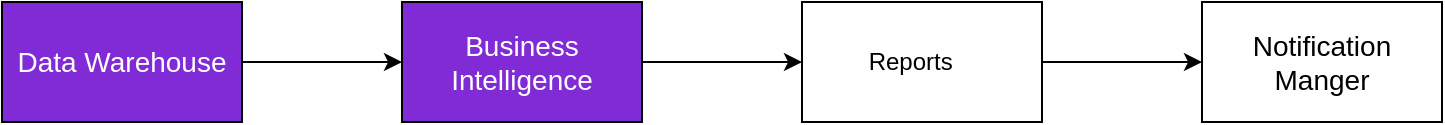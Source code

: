 <mxfile version="21.6.1" type="github">
  <diagram name="Page-1" id="Dt1h666ZMpDxTWcgM8gg">
    <mxGraphModel dx="1057" dy="579" grid="1" gridSize="10" guides="1" tooltips="1" connect="1" arrows="1" fold="1" page="1" pageScale="1" pageWidth="850" pageHeight="1100" math="0" shadow="0">
      <root>
        <mxCell id="0" />
        <mxCell id="1" parent="0" />
        <mxCell id="OpiiFMDQxXpOAbN_z1yb-27" value="" style="edgeStyle=orthogonalEdgeStyle;rounded=0;orthogonalLoop=1;jettySize=auto;html=1;" edge="1" parent="1" source="OpiiFMDQxXpOAbN_z1yb-25" target="OpiiFMDQxXpOAbN_z1yb-26">
          <mxGeometry relative="1" as="geometry" />
        </mxCell>
        <mxCell id="OpiiFMDQxXpOAbN_z1yb-25" value="&lt;font color=&quot;#ffffff&quot; style=&quot;font-size: 14px;&quot;&gt;Data Warehouse&lt;/font&gt;" style="rounded=0;whiteSpace=wrap;html=1;fillColor=#812BD6;" vertex="1" parent="1">
          <mxGeometry x="100" y="290" width="120" height="60" as="geometry" />
        </mxCell>
        <mxCell id="OpiiFMDQxXpOAbN_z1yb-29" value="" style="edgeStyle=orthogonalEdgeStyle;rounded=0;orthogonalLoop=1;jettySize=auto;html=1;" edge="1" parent="1" source="OpiiFMDQxXpOAbN_z1yb-26" target="OpiiFMDQxXpOAbN_z1yb-28">
          <mxGeometry relative="1" as="geometry" />
        </mxCell>
        <mxCell id="OpiiFMDQxXpOAbN_z1yb-26" value="&lt;font color=&quot;#ffffff&quot; style=&quot;font-size: 14px;&quot;&gt;Business Intelligence&lt;/font&gt;" style="whiteSpace=wrap;html=1;rounded=0;fillColor=#812BD6;" vertex="1" parent="1">
          <mxGeometry x="300" y="290" width="120" height="60" as="geometry" />
        </mxCell>
        <mxCell id="OpiiFMDQxXpOAbN_z1yb-31" value="" style="edgeStyle=orthogonalEdgeStyle;rounded=0;orthogonalLoop=1;jettySize=auto;html=1;" edge="1" parent="1" source="OpiiFMDQxXpOAbN_z1yb-28" target="OpiiFMDQxXpOAbN_z1yb-30">
          <mxGeometry relative="1" as="geometry" />
        </mxCell>
        <mxCell id="OpiiFMDQxXpOAbN_z1yb-28" value="Reports&lt;span style=&quot;white-space: pre;&quot;&gt;&#x9;&lt;/span&gt;" style="whiteSpace=wrap;html=1;rounded=0;" vertex="1" parent="1">
          <mxGeometry x="500" y="290" width="120" height="60" as="geometry" />
        </mxCell>
        <mxCell id="OpiiFMDQxXpOAbN_z1yb-30" value="&lt;font style=&quot;font-size: 14px;&quot;&gt;Notification Manger&lt;/font&gt;" style="whiteSpace=wrap;html=1;rounded=0;" vertex="1" parent="1">
          <mxGeometry x="700" y="290" width="120" height="60" as="geometry" />
        </mxCell>
      </root>
    </mxGraphModel>
  </diagram>
</mxfile>
